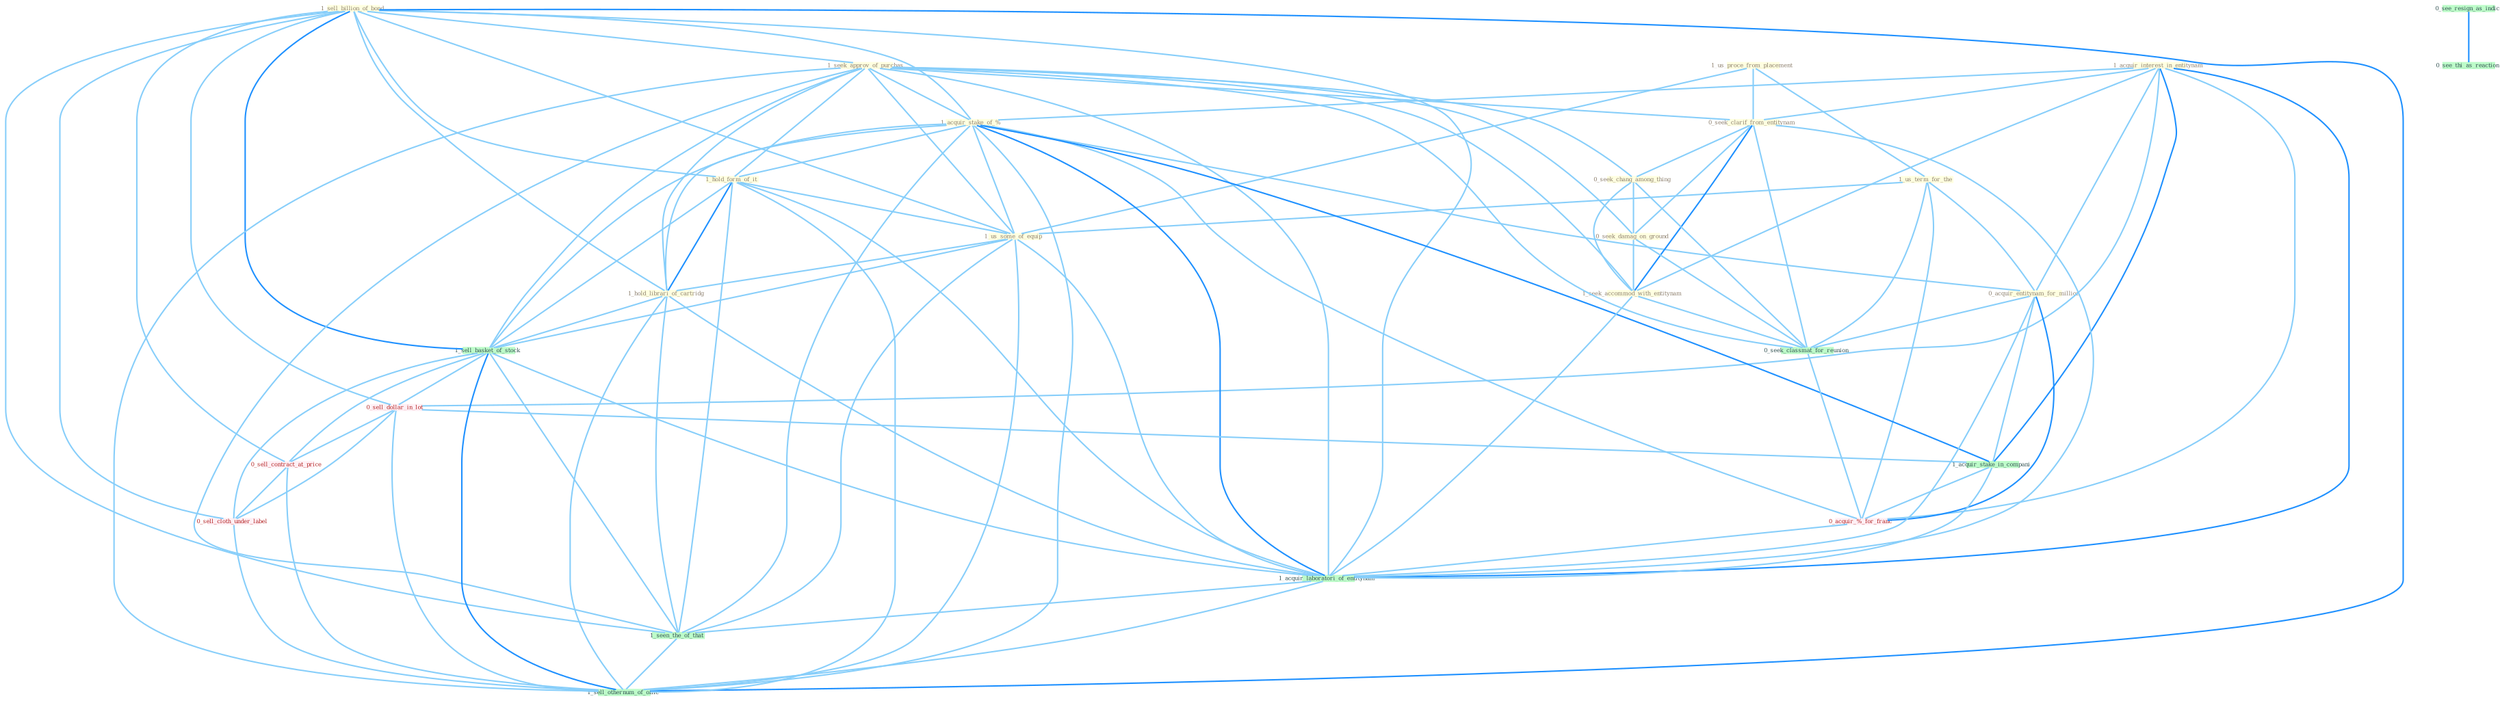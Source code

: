 Graph G{ 
    node
    [shape=polygon,style=filled,width=.5,height=.06,color="#BDFCC9",fixedsize=true,fontsize=4,
    fontcolor="#2f4f4f"];
    {node
    [color="#ffffe0", fontcolor="#8b7d6b"] "1_acquir_interest_in_entitynam " "1_us_proce_from_placement " "1_sell_billion_of_bond " "1_us_term_for_the " "1_seek_approv_of_purchas " "1_acquir_stake_of_% " "1_hold_form_of_it " "1_us_some_of_equip " "0_seek_clarif_from_entitynam " "1_hold_librari_of_cartridg " "0_acquir_entitynam_for_million " "0_seek_chang_among_thing " "0_seek_damag_on_ground " "1_seek_accommod_with_entitynam "}
{node [color="#fff0f5", fontcolor="#b22222"] "0_sell_dollar_in_lot " "0_acquir_%_for_franc " "0_sell_contract_at_price " "0_sell_cloth_under_label "}
edge [color="#B0E2FF"];

	"1_acquir_interest_in_entitynam " -- "1_acquir_stake_of_% " [w="1", color="#87cefa" ];
	"1_acquir_interest_in_entitynam " -- "0_seek_clarif_from_entitynam " [w="1", color="#87cefa" ];
	"1_acquir_interest_in_entitynam " -- "0_acquir_entitynam_for_million " [w="1", color="#87cefa" ];
	"1_acquir_interest_in_entitynam " -- "1_seek_accommod_with_entitynam " [w="1", color="#87cefa" ];
	"1_acquir_interest_in_entitynam " -- "0_sell_dollar_in_lot " [w="1", color="#87cefa" ];
	"1_acquir_interest_in_entitynam " -- "1_acquir_stake_in_compani " [w="2", color="#1e90ff" , len=0.8];
	"1_acquir_interest_in_entitynam " -- "0_acquir_%_for_franc " [w="1", color="#87cefa" ];
	"1_acquir_interest_in_entitynam " -- "1_acquir_laboratori_of_entitynam " [w="2", color="#1e90ff" , len=0.8];
	"1_us_proce_from_placement " -- "1_us_term_for_the " [w="1", color="#87cefa" ];
	"1_us_proce_from_placement " -- "1_us_some_of_equip " [w="1", color="#87cefa" ];
	"1_us_proce_from_placement " -- "0_seek_clarif_from_entitynam " [w="1", color="#87cefa" ];
	"1_sell_billion_of_bond " -- "1_seek_approv_of_purchas " [w="1", color="#87cefa" ];
	"1_sell_billion_of_bond " -- "1_acquir_stake_of_% " [w="1", color="#87cefa" ];
	"1_sell_billion_of_bond " -- "1_hold_form_of_it " [w="1", color="#87cefa" ];
	"1_sell_billion_of_bond " -- "1_us_some_of_equip " [w="1", color="#87cefa" ];
	"1_sell_billion_of_bond " -- "1_hold_librari_of_cartridg " [w="1", color="#87cefa" ];
	"1_sell_billion_of_bond " -- "1_sell_basket_of_stock " [w="2", color="#1e90ff" , len=0.8];
	"1_sell_billion_of_bond " -- "0_sell_dollar_in_lot " [w="1", color="#87cefa" ];
	"1_sell_billion_of_bond " -- "0_sell_contract_at_price " [w="1", color="#87cefa" ];
	"1_sell_billion_of_bond " -- "1_acquir_laboratori_of_entitynam " [w="1", color="#87cefa" ];
	"1_sell_billion_of_bond " -- "0_sell_cloth_under_label " [w="1", color="#87cefa" ];
	"1_sell_billion_of_bond " -- "1_seen_the_of_that " [w="1", color="#87cefa" ];
	"1_sell_billion_of_bond " -- "1_sell_othernum_of_offic " [w="2", color="#1e90ff" , len=0.8];
	"1_us_term_for_the " -- "1_us_some_of_equip " [w="1", color="#87cefa" ];
	"1_us_term_for_the " -- "0_acquir_entitynam_for_million " [w="1", color="#87cefa" ];
	"1_us_term_for_the " -- "0_seek_classmat_for_reunion " [w="1", color="#87cefa" ];
	"1_us_term_for_the " -- "0_acquir_%_for_franc " [w="1", color="#87cefa" ];
	"1_seek_approv_of_purchas " -- "1_acquir_stake_of_% " [w="1", color="#87cefa" ];
	"1_seek_approv_of_purchas " -- "1_hold_form_of_it " [w="1", color="#87cefa" ];
	"1_seek_approv_of_purchas " -- "1_us_some_of_equip " [w="1", color="#87cefa" ];
	"1_seek_approv_of_purchas " -- "0_seek_clarif_from_entitynam " [w="1", color="#87cefa" ];
	"1_seek_approv_of_purchas " -- "1_hold_librari_of_cartridg " [w="1", color="#87cefa" ];
	"1_seek_approv_of_purchas " -- "0_seek_chang_among_thing " [w="1", color="#87cefa" ];
	"1_seek_approv_of_purchas " -- "0_seek_damag_on_ground " [w="1", color="#87cefa" ];
	"1_seek_approv_of_purchas " -- "1_seek_accommod_with_entitynam " [w="1", color="#87cefa" ];
	"1_seek_approv_of_purchas " -- "0_seek_classmat_for_reunion " [w="1", color="#87cefa" ];
	"1_seek_approv_of_purchas " -- "1_sell_basket_of_stock " [w="1", color="#87cefa" ];
	"1_seek_approv_of_purchas " -- "1_acquir_laboratori_of_entitynam " [w="1", color="#87cefa" ];
	"1_seek_approv_of_purchas " -- "1_seen_the_of_that " [w="1", color="#87cefa" ];
	"1_seek_approv_of_purchas " -- "1_sell_othernum_of_offic " [w="1", color="#87cefa" ];
	"1_acquir_stake_of_% " -- "1_hold_form_of_it " [w="1", color="#87cefa" ];
	"1_acquir_stake_of_% " -- "1_us_some_of_equip " [w="1", color="#87cefa" ];
	"1_acquir_stake_of_% " -- "1_hold_librari_of_cartridg " [w="1", color="#87cefa" ];
	"1_acquir_stake_of_% " -- "0_acquir_entitynam_for_million " [w="1", color="#87cefa" ];
	"1_acquir_stake_of_% " -- "1_sell_basket_of_stock " [w="1", color="#87cefa" ];
	"1_acquir_stake_of_% " -- "1_acquir_stake_in_compani " [w="2", color="#1e90ff" , len=0.8];
	"1_acquir_stake_of_% " -- "0_acquir_%_for_franc " [w="1", color="#87cefa" ];
	"1_acquir_stake_of_% " -- "1_acquir_laboratori_of_entitynam " [w="2", color="#1e90ff" , len=0.8];
	"1_acquir_stake_of_% " -- "1_seen_the_of_that " [w="1", color="#87cefa" ];
	"1_acquir_stake_of_% " -- "1_sell_othernum_of_offic " [w="1", color="#87cefa" ];
	"1_hold_form_of_it " -- "1_us_some_of_equip " [w="1", color="#87cefa" ];
	"1_hold_form_of_it " -- "1_hold_librari_of_cartridg " [w="2", color="#1e90ff" , len=0.8];
	"1_hold_form_of_it " -- "1_sell_basket_of_stock " [w="1", color="#87cefa" ];
	"1_hold_form_of_it " -- "1_acquir_laboratori_of_entitynam " [w="1", color="#87cefa" ];
	"1_hold_form_of_it " -- "1_seen_the_of_that " [w="1", color="#87cefa" ];
	"1_hold_form_of_it " -- "1_sell_othernum_of_offic " [w="1", color="#87cefa" ];
	"1_us_some_of_equip " -- "1_hold_librari_of_cartridg " [w="1", color="#87cefa" ];
	"1_us_some_of_equip " -- "1_sell_basket_of_stock " [w="1", color="#87cefa" ];
	"1_us_some_of_equip " -- "1_acquir_laboratori_of_entitynam " [w="1", color="#87cefa" ];
	"1_us_some_of_equip " -- "1_seen_the_of_that " [w="1", color="#87cefa" ];
	"1_us_some_of_equip " -- "1_sell_othernum_of_offic " [w="1", color="#87cefa" ];
	"0_seek_clarif_from_entitynam " -- "0_seek_chang_among_thing " [w="1", color="#87cefa" ];
	"0_seek_clarif_from_entitynam " -- "0_seek_damag_on_ground " [w="1", color="#87cefa" ];
	"0_seek_clarif_from_entitynam " -- "1_seek_accommod_with_entitynam " [w="2", color="#1e90ff" , len=0.8];
	"0_seek_clarif_from_entitynam " -- "0_seek_classmat_for_reunion " [w="1", color="#87cefa" ];
	"0_seek_clarif_from_entitynam " -- "1_acquir_laboratori_of_entitynam " [w="1", color="#87cefa" ];
	"1_hold_librari_of_cartridg " -- "1_sell_basket_of_stock " [w="1", color="#87cefa" ];
	"1_hold_librari_of_cartridg " -- "1_acquir_laboratori_of_entitynam " [w="1", color="#87cefa" ];
	"1_hold_librari_of_cartridg " -- "1_seen_the_of_that " [w="1", color="#87cefa" ];
	"1_hold_librari_of_cartridg " -- "1_sell_othernum_of_offic " [w="1", color="#87cefa" ];
	"0_acquir_entitynam_for_million " -- "0_seek_classmat_for_reunion " [w="1", color="#87cefa" ];
	"0_acquir_entitynam_for_million " -- "1_acquir_stake_in_compani " [w="1", color="#87cefa" ];
	"0_acquir_entitynam_for_million " -- "0_acquir_%_for_franc " [w="2", color="#1e90ff" , len=0.8];
	"0_acquir_entitynam_for_million " -- "1_acquir_laboratori_of_entitynam " [w="1", color="#87cefa" ];
	"0_seek_chang_among_thing " -- "0_seek_damag_on_ground " [w="1", color="#87cefa" ];
	"0_seek_chang_among_thing " -- "1_seek_accommod_with_entitynam " [w="1", color="#87cefa" ];
	"0_seek_chang_among_thing " -- "0_seek_classmat_for_reunion " [w="1", color="#87cefa" ];
	"0_seek_damag_on_ground " -- "1_seek_accommod_with_entitynam " [w="1", color="#87cefa" ];
	"0_seek_damag_on_ground " -- "0_seek_classmat_for_reunion " [w="1", color="#87cefa" ];
	"1_seek_accommod_with_entitynam " -- "0_seek_classmat_for_reunion " [w="1", color="#87cefa" ];
	"1_seek_accommod_with_entitynam " -- "1_acquir_laboratori_of_entitynam " [w="1", color="#87cefa" ];
	"0_seek_classmat_for_reunion " -- "0_acquir_%_for_franc " [w="1", color="#87cefa" ];
	"1_sell_basket_of_stock " -- "0_sell_dollar_in_lot " [w="1", color="#87cefa" ];
	"1_sell_basket_of_stock " -- "0_sell_contract_at_price " [w="1", color="#87cefa" ];
	"1_sell_basket_of_stock " -- "1_acquir_laboratori_of_entitynam " [w="1", color="#87cefa" ];
	"1_sell_basket_of_stock " -- "0_sell_cloth_under_label " [w="1", color="#87cefa" ];
	"1_sell_basket_of_stock " -- "1_seen_the_of_that " [w="1", color="#87cefa" ];
	"1_sell_basket_of_stock " -- "1_sell_othernum_of_offic " [w="2", color="#1e90ff" , len=0.8];
	"0_sell_dollar_in_lot " -- "1_acquir_stake_in_compani " [w="1", color="#87cefa" ];
	"0_sell_dollar_in_lot " -- "0_sell_contract_at_price " [w="1", color="#87cefa" ];
	"0_sell_dollar_in_lot " -- "0_sell_cloth_under_label " [w="1", color="#87cefa" ];
	"0_sell_dollar_in_lot " -- "1_sell_othernum_of_offic " [w="1", color="#87cefa" ];
	"0_see_resign_as_indic " -- "0_see_thi_as_reaction " [w="2", color="#1e90ff" , len=0.8];
	"1_acquir_stake_in_compani " -- "0_acquir_%_for_franc " [w="1", color="#87cefa" ];
	"1_acquir_stake_in_compani " -- "1_acquir_laboratori_of_entitynam " [w="1", color="#87cefa" ];
	"0_acquir_%_for_franc " -- "1_acquir_laboratori_of_entitynam " [w="1", color="#87cefa" ];
	"0_sell_contract_at_price " -- "0_sell_cloth_under_label " [w="1", color="#87cefa" ];
	"0_sell_contract_at_price " -- "1_sell_othernum_of_offic " [w="1", color="#87cefa" ];
	"1_acquir_laboratori_of_entitynam " -- "1_seen_the_of_that " [w="1", color="#87cefa" ];
	"1_acquir_laboratori_of_entitynam " -- "1_sell_othernum_of_offic " [w="1", color="#87cefa" ];
	"0_sell_cloth_under_label " -- "1_sell_othernum_of_offic " [w="1", color="#87cefa" ];
	"1_seen_the_of_that " -- "1_sell_othernum_of_offic " [w="1", color="#87cefa" ];
}
